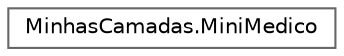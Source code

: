 digraph "Graphical Class Hierarchy"
{
 // LATEX_PDF_SIZE
  bgcolor="transparent";
  edge [fontname=Helvetica,fontsize=10,labelfontname=Helvetica,labelfontsize=10];
  node [fontname=Helvetica,fontsize=10,shape=box,height=0.2,width=0.4];
  rankdir="LR";
  Node0 [id="Node000000",label="MinhasCamadas.MiniMedico",height=0.2,width=0.4,color="grey40", fillcolor="white", style="filled",URL="$class_minhas_camadas_1_1_mini_medico.html",tooltip="Purpose: Class criada para dar suporte a Medico, para mostrar apenas alguns atributos...."];
}
